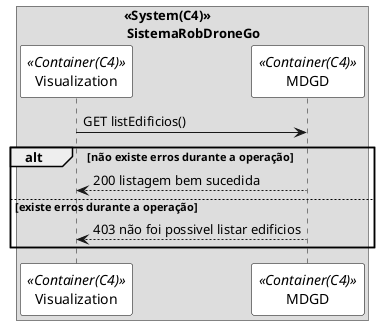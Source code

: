 @startuml getPackagingSD

skinparam sequence {
ParticipantBorderColor black
ParticipantBackgroundColor white
}

box "<<System(C4)>>\n SistemaRobDroneGo"
participant Visualization as ui <<Container(C4)>>
participant MDGD as mdl <<Container(C4)>>
ui -> mdl: GET listEdificios()
alt não existe erros durante a operação
mdl --> ui: 200 listagem bem sucedida
else existe erros durante a operação
mdl --> ui: 403 não foi possivel listar edificios
end 

end box

@enduml